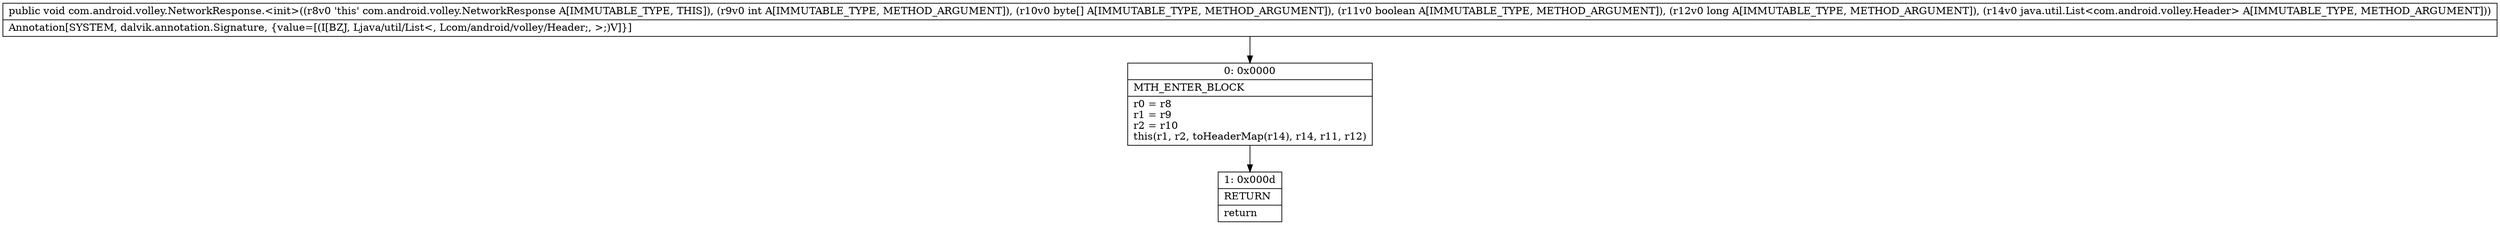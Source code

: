 digraph "CFG forcom.android.volley.NetworkResponse.\<init\>(I[BZJLjava\/util\/List;)V" {
Node_0 [shape=record,label="{0\:\ 0x0000|MTH_ENTER_BLOCK\l|r0 = r8\lr1 = r9\lr2 = r10\lthis(r1, r2, toHeaderMap(r14), r14, r11, r12)\l}"];
Node_1 [shape=record,label="{1\:\ 0x000d|RETURN\l|return\l}"];
MethodNode[shape=record,label="{public void com.android.volley.NetworkResponse.\<init\>((r8v0 'this' com.android.volley.NetworkResponse A[IMMUTABLE_TYPE, THIS]), (r9v0 int A[IMMUTABLE_TYPE, METHOD_ARGUMENT]), (r10v0 byte[] A[IMMUTABLE_TYPE, METHOD_ARGUMENT]), (r11v0 boolean A[IMMUTABLE_TYPE, METHOD_ARGUMENT]), (r12v0 long A[IMMUTABLE_TYPE, METHOD_ARGUMENT]), (r14v0 java.util.List\<com.android.volley.Header\> A[IMMUTABLE_TYPE, METHOD_ARGUMENT]))  | Annotation[SYSTEM, dalvik.annotation.Signature, \{value=[(I[BZJ, Ljava\/util\/List\<, Lcom\/android\/volley\/Header;, \>;)V]\}]\l}"];
MethodNode -> Node_0;
Node_0 -> Node_1;
}

